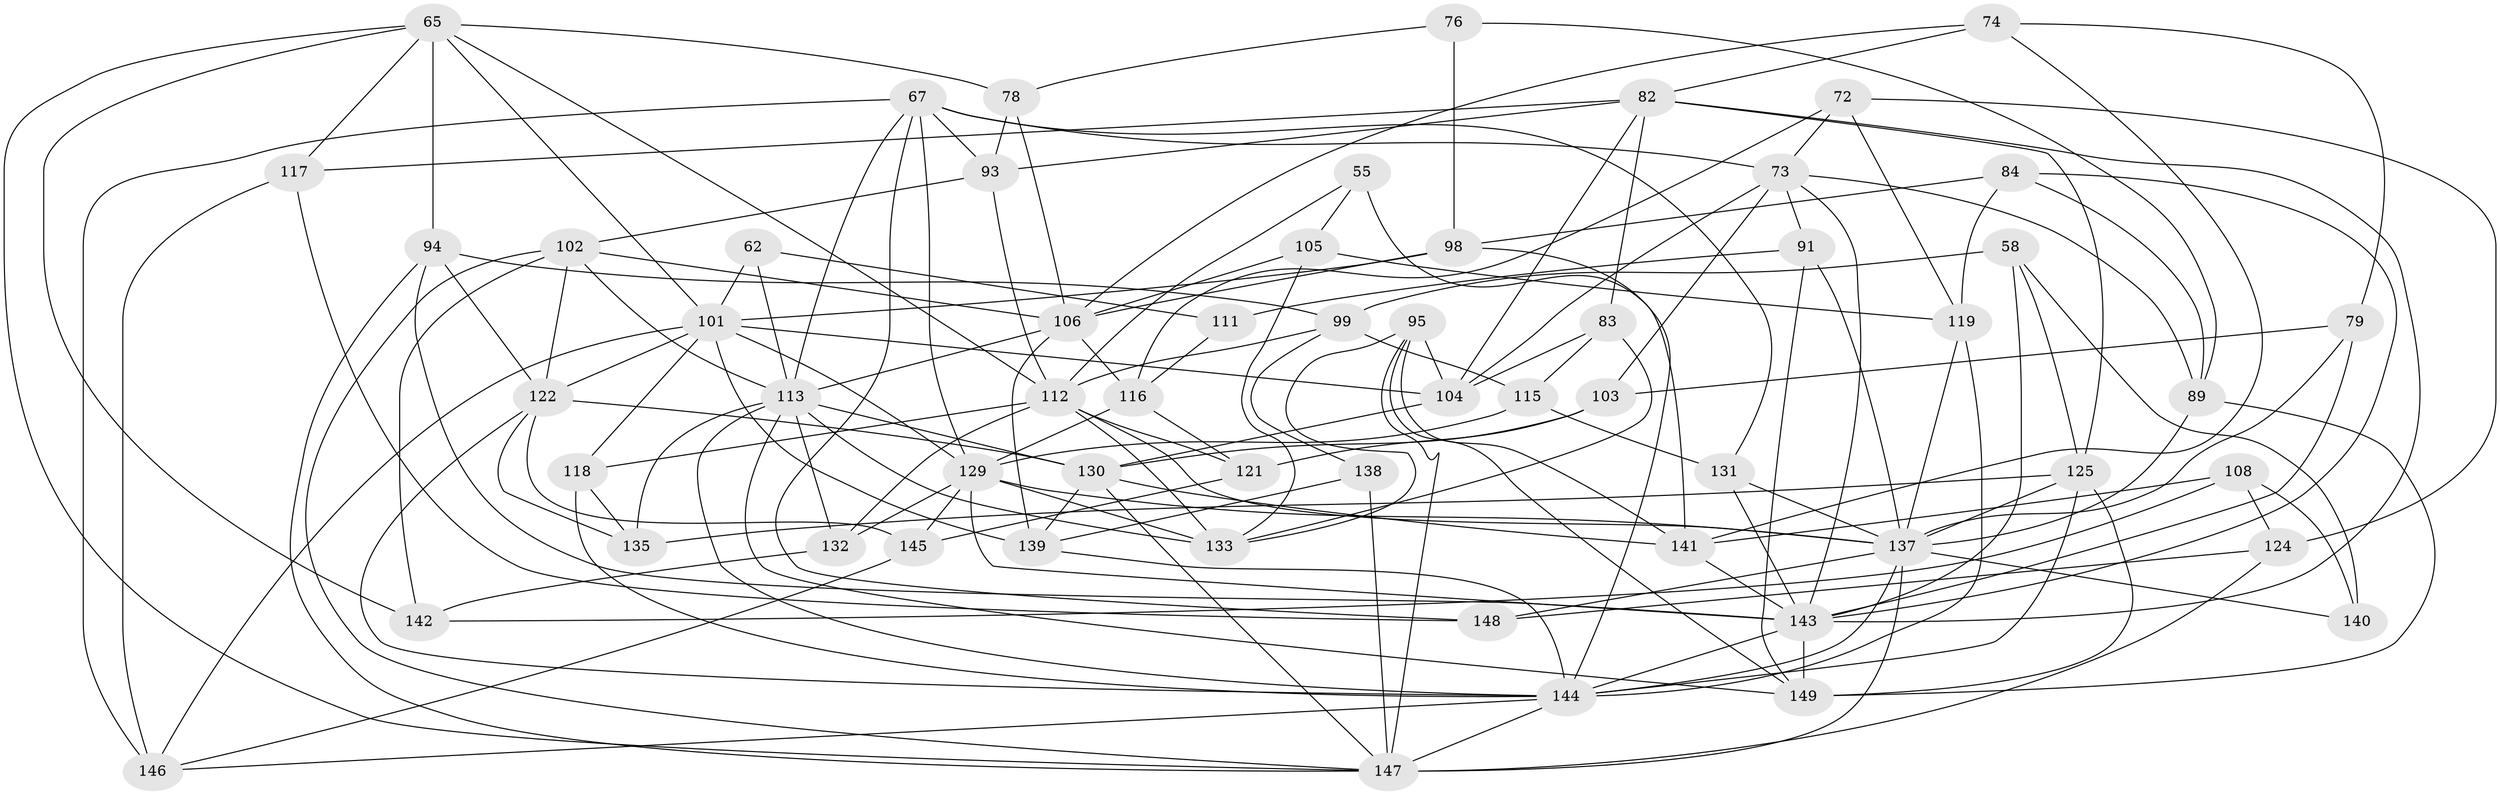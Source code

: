 // original degree distribution, {4: 1.0}
// Generated by graph-tools (version 1.1) at 2025/02/03/04/25 22:02:05]
// undirected, 59 vertices, 161 edges
graph export_dot {
graph [start="1"]
  node [color=gray90,style=filled];
  55;
  58 [super="+31"];
  62;
  65 [super="+23+37"];
  67 [super="+48+19"];
  72;
  73 [super="+15+39"];
  74;
  76;
  78;
  79;
  82 [super="+4+33+53"];
  83;
  84;
  89 [super="+54"];
  91;
  93 [super="+92"];
  94 [super="+30"];
  95 [super="+90"];
  98 [super="+60"];
  99 [super="+21"];
  101 [super="+80"];
  102 [super="+59"];
  103;
  104 [super="+22+96"];
  105;
  106 [super="+9+63+40"];
  108;
  111;
  112 [super="+36+70+81"];
  113 [super="+24+29+68"];
  115;
  116 [super="+97"];
  117;
  118;
  119 [super="+77"];
  121;
  122 [super="+114"];
  124;
  125 [super="+107+75"];
  129 [super="+13+26+49+46"];
  130 [super="+56"];
  131;
  132 [super="+16"];
  133 [super="+109"];
  135;
  137 [super="+64+110+100"];
  138;
  139 [super="+134"];
  140;
  141 [super="+85"];
  142;
  143 [super="+47+123+88"];
  144 [super="+5+42+136+127"];
  145;
  146 [super="+12+87"];
  147 [super="+43+69+128"];
  148;
  149 [super="+126+86"];
  55 -- 105;
  55 -- 112;
  55 -- 141 [weight=2];
  58 -- 140 [weight=2];
  58 -- 99 [weight=2];
  58 -- 125;
  58 -- 143;
  62 -- 111;
  62 -- 101;
  62 -- 113 [weight=2];
  65 -- 78;
  65 -- 94 [weight=2];
  65 -- 147;
  65 -- 142;
  65 -- 117;
  65 -- 101;
  65 -- 112;
  67 -- 73 [weight=2];
  67 -- 131;
  67 -- 113 [weight=2];
  67 -- 146 [weight=3];
  67 -- 148;
  67 -- 93;
  67 -- 129 [weight=2];
  72 -- 124;
  72 -- 73;
  72 -- 119;
  72 -- 116;
  73 -- 104;
  73 -- 91;
  73 -- 89;
  73 -- 103;
  73 -- 143;
  74 -- 79;
  74 -- 106;
  74 -- 141;
  74 -- 82;
  76 -- 89;
  76 -- 98 [weight=2];
  76 -- 78;
  78 -- 93;
  78 -- 106;
  79 -- 103;
  79 -- 137;
  79 -- 143;
  82 -- 117;
  82 -- 93 [weight=2];
  82 -- 83;
  82 -- 125 [weight=2];
  82 -- 143 [weight=2];
  82 -- 104;
  83 -- 115;
  83 -- 133;
  83 -- 104;
  84 -- 89;
  84 -- 119;
  84 -- 98;
  84 -- 143;
  89 -- 137;
  89 -- 149 [weight=2];
  91 -- 111;
  91 -- 137;
  91 -- 149;
  93 -- 112;
  93 -- 102;
  94 -- 99;
  94 -- 147;
  94 -- 143;
  94 -- 122;
  95 -- 133 [weight=2];
  95 -- 104;
  95 -- 147 [weight=2];
  95 -- 141;
  95 -- 149 [weight=2];
  98 -- 144;
  98 -- 101;
  98 -- 106;
  99 -- 138;
  99 -- 115;
  99 -- 112;
  101 -- 139;
  101 -- 129 [weight=3];
  101 -- 104 [weight=2];
  101 -- 146;
  101 -- 118;
  101 -- 122;
  102 -- 113;
  102 -- 122;
  102 -- 147;
  102 -- 142;
  102 -- 106;
  103 -- 121;
  103 -- 130;
  104 -- 130 [weight=2];
  105 -- 119;
  105 -- 133;
  105 -- 106;
  106 -- 116 [weight=2];
  106 -- 139 [weight=2];
  106 -- 113;
  108 -- 140;
  108 -- 124;
  108 -- 142;
  108 -- 141;
  111 -- 116 [weight=2];
  112 -- 118;
  112 -- 133;
  112 -- 121;
  112 -- 137 [weight=2];
  112 -- 132;
  113 -- 132 [weight=2];
  113 -- 144 [weight=2];
  113 -- 135;
  113 -- 133;
  113 -- 130;
  113 -- 149;
  115 -- 131;
  115 -- 129;
  116 -- 121;
  116 -- 129 [weight=2];
  117 -- 148;
  117 -- 146;
  118 -- 135;
  118 -- 144;
  119 -- 144 [weight=2];
  119 -- 137;
  121 -- 145;
  122 -- 145;
  122 -- 130 [weight=2];
  122 -- 144;
  122 -- 135;
  124 -- 148;
  124 -- 147;
  125 -- 149;
  125 -- 144 [weight=2];
  125 -- 135;
  125 -- 137;
  129 -- 133 [weight=2];
  129 -- 145;
  129 -- 132 [weight=2];
  129 -- 143;
  129 -- 137 [weight=2];
  130 -- 141 [weight=2];
  130 -- 139;
  130 -- 147 [weight=3];
  131 -- 137;
  131 -- 143;
  132 -- 142;
  137 -- 147 [weight=3];
  137 -- 140;
  137 -- 148;
  137 -- 144;
  138 -- 139;
  138 -- 147 [weight=2];
  139 -- 144;
  141 -- 143;
  143 -- 144 [weight=3];
  143 -- 149 [weight=3];
  144 -- 146 [weight=2];
  144 -- 147 [weight=2];
  145 -- 146;
}
